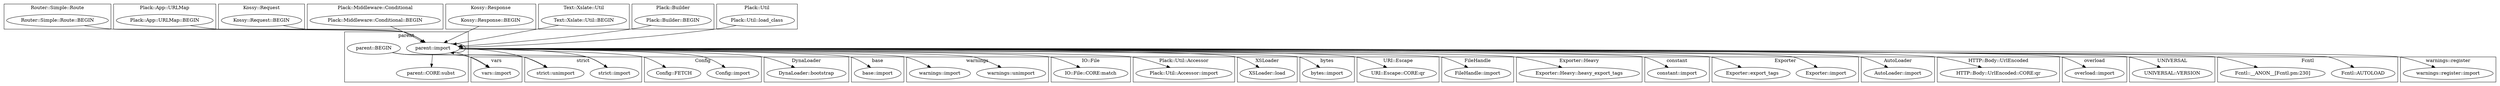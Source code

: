digraph {
graph [overlap=false]
subgraph cluster_Router_Simple_Route {
	label="Router::Simple::Route";
	"Router::Simple::Route::BEGIN";
}
subgraph cluster_Config {
	label="Config";
	"Config::import";
	"Config::FETCH";
}
subgraph cluster_DynaLoader {
	label="DynaLoader";
	"DynaLoader::bootstrap";
}
subgraph cluster_base {
	label="base";
	"base::import";
}
subgraph cluster_warnings {
	label="warnings";
	"warnings::unimport";
	"warnings::import";
}
subgraph cluster_IO_File {
	label="IO::File";
	"IO::File::CORE:match";
}
subgraph cluster_vars {
	label="vars";
	"vars::import";
}
subgraph cluster_Plack_Util_Accessor {
	label="Plack::Util::Accessor";
	"Plack::Util::Accessor::import";
}
subgraph cluster_strict {
	label="strict";
	"strict::import";
	"strict::unimport";
}
subgraph cluster_Plack_App_URLMap {
	label="Plack::App::URLMap";
	"Plack::App::URLMap::BEGIN";
}
subgraph cluster_Kossy_Request {
	label="Kossy::Request";
	"Kossy::Request::BEGIN";
}
subgraph cluster_Plack_Middleware_Conditional {
	label="Plack::Middleware::Conditional";
	"Plack::Middleware::Conditional::BEGIN";
}
subgraph cluster_XSLoader {
	label="XSLoader";
	"XSLoader::load";
}
subgraph cluster_bytes {
	label="bytes";
	"bytes::import";
}
subgraph cluster_URI_Escape {
	label="URI::Escape";
	"URI::Escape::CORE:qr";
}
subgraph cluster_FileHandle {
	label="FileHandle";
	"FileHandle::import";
}
subgraph cluster_Exporter_Heavy {
	label="Exporter::Heavy";
	"Exporter::Heavy::heavy_export_tags";
}
subgraph cluster_constant {
	label="constant";
	"constant::import";
}
subgraph cluster_Exporter {
	label="Exporter";
	"Exporter::import";
	"Exporter::export_tags";
}
subgraph cluster_AutoLoader {
	label="AutoLoader";
	"AutoLoader::import";
}
subgraph cluster_HTTP_Body_UrlEncoded {
	label="HTTP::Body::UrlEncoded";
	"HTTP::Body::UrlEncoded::CORE:qr";
}
subgraph cluster_Kossy_Response {
	label="Kossy::Response";
	"Kossy::Response::BEGIN";
}
subgraph cluster_Text_Xslate_Util {
	label="Text::Xslate::Util";
	"Text::Xslate::Util::BEGIN";
}
subgraph cluster_Plack_Builder {
	label="Plack::Builder";
	"Plack::Builder::BEGIN";
}
subgraph cluster_parent {
	label="parent";
	"parent::BEGIN";
	"parent::CORE:subst";
	"parent::import";
}
subgraph cluster_overload {
	label="overload";
	"overload::import";
}
subgraph cluster_Plack_Util {
	label="Plack::Util";
	"Plack::Util::load_class";
}
subgraph cluster_UNIVERSAL {
	label="UNIVERSAL";
	"UNIVERSAL::VERSION";
}
subgraph cluster_Fcntl {
	label="Fcntl";
	"Fcntl::AUTOLOAD";
	"Fcntl::__ANON__[Fcntl.pm:230]";
}
subgraph cluster_warnings_register {
	label="warnings::register";
	"warnings::register::import";
}
"parent::import" -> "Exporter::Heavy::heavy_export_tags";
"parent::import" -> "Config::import";
"parent::import" -> "parent::CORE:subst";
"parent::import" -> "URI::Escape::CORE:qr";
"parent::import" -> "bytes::import";
"parent::BEGIN" -> "vars::import";
"parent::import" -> "vars::import";
"parent::import" -> "Exporter::export_tags";
"Plack::Util::load_class" -> "parent::import";
"Text::Xslate::Util::BEGIN" -> "parent::import";
"Plack::Builder::BEGIN" -> "parent::import";
"Kossy::Request::BEGIN" -> "parent::import";
"parent::import" -> "parent::import";
"Router::Simple::Route::BEGIN" -> "parent::import";
"Plack::Middleware::Conditional::BEGIN" -> "parent::import";
"Plack::App::URLMap::BEGIN" -> "parent::import";
"Kossy::Response::BEGIN" -> "parent::import";
"parent::import" -> "warnings::unimport";
"parent::import" -> "Exporter::import";
"parent::import" -> "DynaLoader::bootstrap";
"parent::import" -> "constant::import";
"parent::import" -> "HTTP::Body::UrlEncoded::CORE:qr";
"parent::import" -> "Fcntl::__ANON__[Fcntl.pm:230]";
"parent::import" -> "Plack::Util::Accessor::import";
"parent::BEGIN" -> "strict::unimport";
"parent::import" -> "strict::unimport";
"parent::import" -> "base::import";
"parent::import" -> "Fcntl::AUTOLOAD";
"parent::import" -> "IO::File::CORE:match";
"parent::import" -> "FileHandle::import";
"parent::import" -> "AutoLoader::import";
"parent::import" -> "XSLoader::load";
"parent::import" -> "overload::import";
"parent::import" -> "Config::FETCH";
"parent::import" -> "warnings::import";
"parent::import" -> "UNIVERSAL::VERSION";
"parent::BEGIN" -> "strict::import";
"parent::import" -> "strict::import";
"parent::import" -> "warnings::register::import";
}
